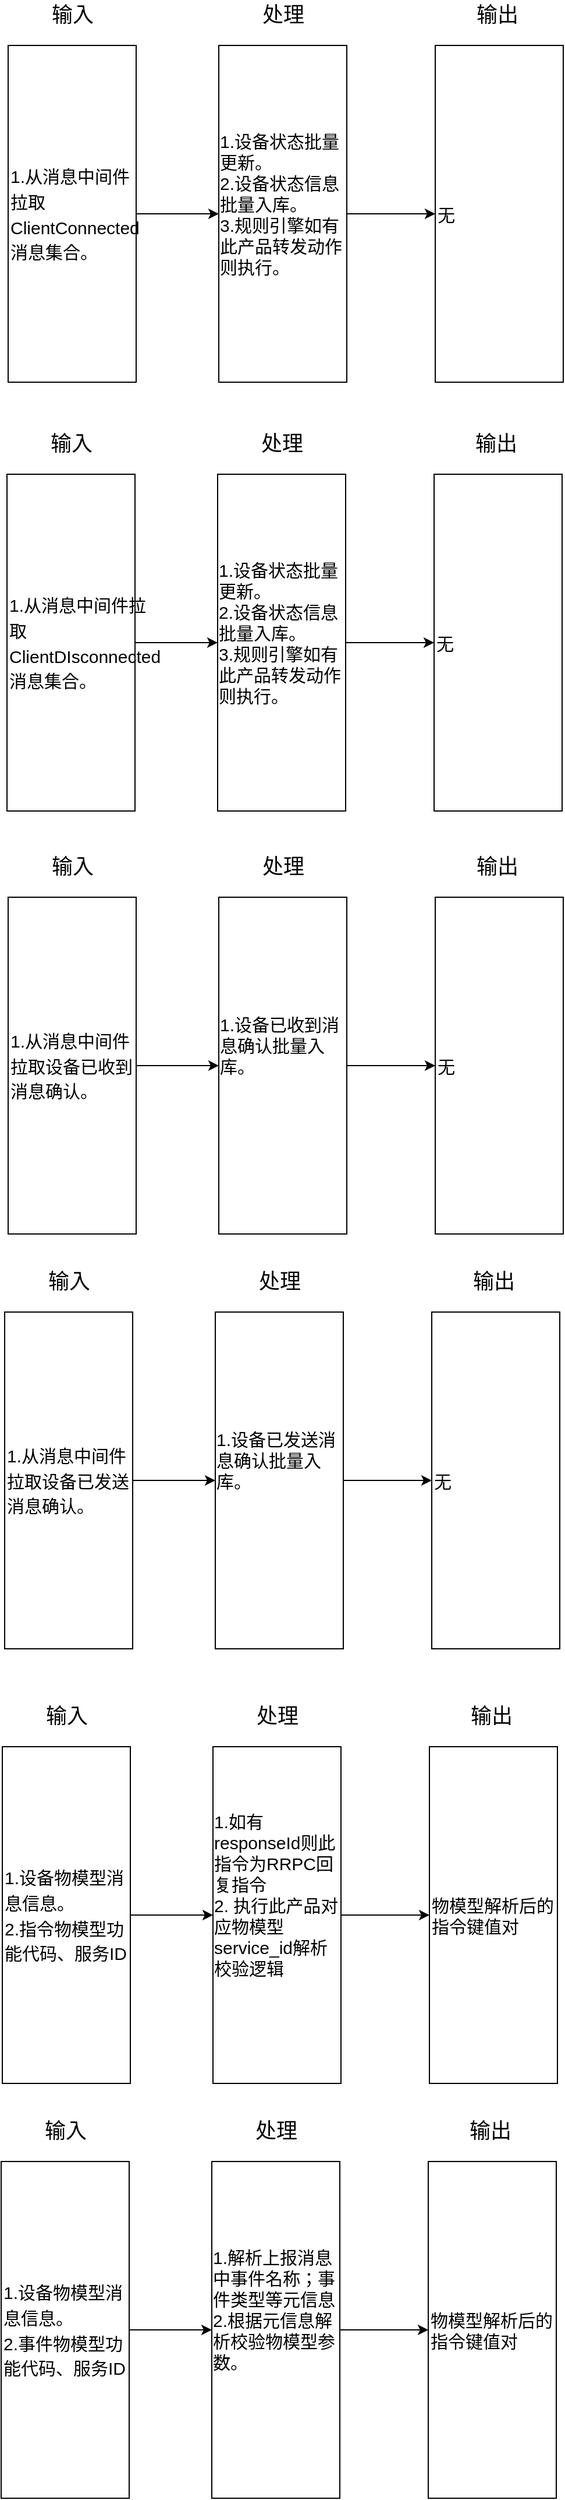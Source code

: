<mxfile version="14.2.9" type="github">
  <diagram id="gZDgRPN0TsLaI8oXCVLm" name="第 1 页">
    <mxGraphModel dx="1660" dy="-1526" grid="0" gridSize="10" guides="1" tooltips="1" connect="1" arrows="1" fold="1" page="0" pageScale="1" pageWidth="827" pageHeight="1169" math="0" shadow="0">
      <root>
        <mxCell id="0" />
        <mxCell id="1" parent="0" />
        <mxCell id="eqJBFVj15wuLKmalVs7t-1" value="" style="group" vertex="1" connectable="0" parent="1">
          <mxGeometry x="-594" y="2078" width="477" height="328" as="geometry" />
        </mxCell>
        <mxCell id="eqJBFVj15wuLKmalVs7t-2" value="" style="group" vertex="1" connectable="0" parent="eqJBFVj15wuLKmalVs7t-1">
          <mxGeometry x="367" width="110" height="328" as="geometry" />
        </mxCell>
        <mxCell id="eqJBFVj15wuLKmalVs7t-3" value="无" style="rounded=0;whiteSpace=wrap;html=1;fontSize=15;align=left;" vertex="1" parent="eqJBFVj15wuLKmalVs7t-2">
          <mxGeometry y="39" width="110" height="289" as="geometry" />
        </mxCell>
        <mxCell id="eqJBFVj15wuLKmalVs7t-4" value="输出" style="text;html=1;align=center;verticalAlign=middle;resizable=0;points=[];autosize=1;fontSize=18;" vertex="1" parent="eqJBFVj15wuLKmalVs7t-2">
          <mxGeometry x="30" width="46" height="26" as="geometry" />
        </mxCell>
        <mxCell id="eqJBFVj15wuLKmalVs7t-5" value="" style="group" vertex="1" connectable="0" parent="eqJBFVj15wuLKmalVs7t-1">
          <mxGeometry x="181" width="110" height="328" as="geometry" />
        </mxCell>
        <mxCell id="eqJBFVj15wuLKmalVs7t-6" value="&lt;div style=&quot;text-align: left&quot;&gt;1.设备状态批量更新。&lt;br&gt;2.设备状态信息批量入库。&lt;/div&gt;&lt;div style=&quot;text-align: left&quot;&gt;3.规则引擎如有此产品转发动作则执行。&lt;/div&gt;&lt;div style=&quot;text-align: left&quot;&gt;&lt;br&gt;&lt;/div&gt;" style="rounded=0;whiteSpace=wrap;html=1;fontSize=15;" vertex="1" parent="eqJBFVj15wuLKmalVs7t-5">
          <mxGeometry y="39" width="110" height="289" as="geometry" />
        </mxCell>
        <mxCell id="eqJBFVj15wuLKmalVs7t-7" value="处理" style="text;html=1;align=center;verticalAlign=middle;resizable=0;points=[];autosize=1;fontSize=18;" vertex="1" parent="eqJBFVj15wuLKmalVs7t-5">
          <mxGeometry x="32" width="46" height="26" as="geometry" />
        </mxCell>
        <mxCell id="eqJBFVj15wuLKmalVs7t-8" value="" style="group" vertex="1" connectable="0" parent="eqJBFVj15wuLKmalVs7t-1">
          <mxGeometry width="110" height="328" as="geometry" />
        </mxCell>
        <mxCell id="eqJBFVj15wuLKmalVs7t-9" value="&lt;font style=&quot;font-size: 15px&quot;&gt;1.从消息中间件拉取ClientConnected消息集合。&lt;br&gt;&lt;/font&gt;" style="rounded=0;whiteSpace=wrap;html=1;fontSize=18;align=left;" vertex="1" parent="eqJBFVj15wuLKmalVs7t-8">
          <mxGeometry y="39" width="110" height="289" as="geometry" />
        </mxCell>
        <mxCell id="eqJBFVj15wuLKmalVs7t-10" value="输入" style="text;html=1;align=center;verticalAlign=middle;resizable=0;points=[];autosize=1;fontSize=18;" vertex="1" parent="eqJBFVj15wuLKmalVs7t-8">
          <mxGeometry x="32" width="46" height="26" as="geometry" />
        </mxCell>
        <mxCell id="eqJBFVj15wuLKmalVs7t-11" value="" style="endArrow=classic;html=1;fontSize=18;exitX=1;exitY=0.5;exitDx=0;exitDy=0;" edge="1" parent="eqJBFVj15wuLKmalVs7t-1" source="eqJBFVj15wuLKmalVs7t-9" target="eqJBFVj15wuLKmalVs7t-6">
          <mxGeometry width="50" height="50" relative="1" as="geometry">
            <mxPoint x="288" y="174" as="sourcePoint" />
            <mxPoint x="338" y="124" as="targetPoint" />
          </mxGeometry>
        </mxCell>
        <mxCell id="eqJBFVj15wuLKmalVs7t-12" style="edgeStyle=orthogonalEdgeStyle;rounded=0;orthogonalLoop=1;jettySize=auto;html=1;exitX=1;exitY=0.5;exitDx=0;exitDy=0;entryX=0;entryY=0.5;entryDx=0;entryDy=0;endArrow=classic;endFill=1;fontSize=18;" edge="1" parent="eqJBFVj15wuLKmalVs7t-1" source="eqJBFVj15wuLKmalVs7t-6" target="eqJBFVj15wuLKmalVs7t-3">
          <mxGeometry relative="1" as="geometry" />
        </mxCell>
        <mxCell id="eqJBFVj15wuLKmalVs7t-13" value="" style="group" vertex="1" connectable="0" parent="1">
          <mxGeometry x="-595" y="2446" width="477" height="328" as="geometry" />
        </mxCell>
        <mxCell id="eqJBFVj15wuLKmalVs7t-14" value="" style="group" vertex="1" connectable="0" parent="eqJBFVj15wuLKmalVs7t-13">
          <mxGeometry x="367" width="110" height="328" as="geometry" />
        </mxCell>
        <mxCell id="eqJBFVj15wuLKmalVs7t-15" value="无" style="rounded=0;whiteSpace=wrap;html=1;fontSize=15;align=left;" vertex="1" parent="eqJBFVj15wuLKmalVs7t-14">
          <mxGeometry y="39" width="110" height="289" as="geometry" />
        </mxCell>
        <mxCell id="eqJBFVj15wuLKmalVs7t-16" value="输出" style="text;html=1;align=center;verticalAlign=middle;resizable=0;points=[];autosize=1;fontSize=18;" vertex="1" parent="eqJBFVj15wuLKmalVs7t-14">
          <mxGeometry x="30" width="46" height="26" as="geometry" />
        </mxCell>
        <mxCell id="eqJBFVj15wuLKmalVs7t-17" value="" style="group" vertex="1" connectable="0" parent="eqJBFVj15wuLKmalVs7t-13">
          <mxGeometry x="181" width="110" height="328" as="geometry" />
        </mxCell>
        <mxCell id="eqJBFVj15wuLKmalVs7t-18" value="&lt;div style=&quot;text-align: left&quot;&gt;1.设备状态批量更新。&lt;br&gt;2.设备状态信息批量入库。&lt;/div&gt;&lt;div style=&quot;text-align: left&quot;&gt;3.规则引擎如有此产品转发动作则执行。&lt;/div&gt;&lt;div style=&quot;text-align: left&quot;&gt;&lt;br&gt;&lt;/div&gt;" style="rounded=0;whiteSpace=wrap;html=1;fontSize=15;" vertex="1" parent="eqJBFVj15wuLKmalVs7t-17">
          <mxGeometry y="39" width="110" height="289" as="geometry" />
        </mxCell>
        <mxCell id="eqJBFVj15wuLKmalVs7t-19" value="处理" style="text;html=1;align=center;verticalAlign=middle;resizable=0;points=[];autosize=1;fontSize=18;" vertex="1" parent="eqJBFVj15wuLKmalVs7t-17">
          <mxGeometry x="32" width="46" height="26" as="geometry" />
        </mxCell>
        <mxCell id="eqJBFVj15wuLKmalVs7t-20" value="" style="group" vertex="1" connectable="0" parent="eqJBFVj15wuLKmalVs7t-13">
          <mxGeometry width="110" height="328" as="geometry" />
        </mxCell>
        <mxCell id="eqJBFVj15wuLKmalVs7t-21" value="&lt;font style=&quot;font-size: 15px&quot;&gt;1.从消息中间件拉取ClientDIsconnected消息集合。&lt;br&gt;&lt;/font&gt;" style="rounded=0;whiteSpace=wrap;html=1;fontSize=18;align=left;" vertex="1" parent="eqJBFVj15wuLKmalVs7t-20">
          <mxGeometry y="39" width="110" height="289" as="geometry" />
        </mxCell>
        <mxCell id="eqJBFVj15wuLKmalVs7t-22" value="输入" style="text;html=1;align=center;verticalAlign=middle;resizable=0;points=[];autosize=1;fontSize=18;" vertex="1" parent="eqJBFVj15wuLKmalVs7t-20">
          <mxGeometry x="32" width="46" height="26" as="geometry" />
        </mxCell>
        <mxCell id="eqJBFVj15wuLKmalVs7t-23" value="" style="endArrow=classic;html=1;fontSize=18;exitX=1;exitY=0.5;exitDx=0;exitDy=0;" edge="1" parent="eqJBFVj15wuLKmalVs7t-13" source="eqJBFVj15wuLKmalVs7t-21" target="eqJBFVj15wuLKmalVs7t-18">
          <mxGeometry width="50" height="50" relative="1" as="geometry">
            <mxPoint x="288" y="174" as="sourcePoint" />
            <mxPoint x="338" y="124" as="targetPoint" />
          </mxGeometry>
        </mxCell>
        <mxCell id="eqJBFVj15wuLKmalVs7t-24" style="edgeStyle=orthogonalEdgeStyle;rounded=0;orthogonalLoop=1;jettySize=auto;html=1;exitX=1;exitY=0.5;exitDx=0;exitDy=0;entryX=0;entryY=0.5;entryDx=0;entryDy=0;endArrow=classic;endFill=1;fontSize=18;" edge="1" parent="eqJBFVj15wuLKmalVs7t-13" source="eqJBFVj15wuLKmalVs7t-18" target="eqJBFVj15wuLKmalVs7t-15">
          <mxGeometry relative="1" as="geometry" />
        </mxCell>
        <mxCell id="eqJBFVj15wuLKmalVs7t-25" value="" style="group" vertex="1" connectable="0" parent="1">
          <mxGeometry x="-594" y="2809" width="477" height="328" as="geometry" />
        </mxCell>
        <mxCell id="eqJBFVj15wuLKmalVs7t-26" value="" style="group" vertex="1" connectable="0" parent="eqJBFVj15wuLKmalVs7t-25">
          <mxGeometry x="367" width="110" height="328" as="geometry" />
        </mxCell>
        <mxCell id="eqJBFVj15wuLKmalVs7t-27" value="无" style="rounded=0;whiteSpace=wrap;html=1;fontSize=15;align=left;" vertex="1" parent="eqJBFVj15wuLKmalVs7t-26">
          <mxGeometry y="39" width="110" height="289" as="geometry" />
        </mxCell>
        <mxCell id="eqJBFVj15wuLKmalVs7t-28" value="输出" style="text;html=1;align=center;verticalAlign=middle;resizable=0;points=[];autosize=1;fontSize=18;" vertex="1" parent="eqJBFVj15wuLKmalVs7t-26">
          <mxGeometry x="30" width="46" height="26" as="geometry" />
        </mxCell>
        <mxCell id="eqJBFVj15wuLKmalVs7t-29" value="" style="group" vertex="1" connectable="0" parent="eqJBFVj15wuLKmalVs7t-25">
          <mxGeometry x="181" width="110" height="328" as="geometry" />
        </mxCell>
        <mxCell id="eqJBFVj15wuLKmalVs7t-30" value="&lt;div style=&quot;text-align: left&quot;&gt;1.设备已收到消息确认批量入库。&lt;/div&gt;&lt;div style=&quot;text-align: left&quot;&gt;&lt;br&gt;&lt;/div&gt;&lt;div style=&quot;text-align: left&quot;&gt;&lt;br&gt;&lt;/div&gt;" style="rounded=0;whiteSpace=wrap;html=1;fontSize=15;" vertex="1" parent="eqJBFVj15wuLKmalVs7t-29">
          <mxGeometry y="39" width="110" height="289" as="geometry" />
        </mxCell>
        <mxCell id="eqJBFVj15wuLKmalVs7t-31" value="处理" style="text;html=1;align=center;verticalAlign=middle;resizable=0;points=[];autosize=1;fontSize=18;" vertex="1" parent="eqJBFVj15wuLKmalVs7t-29">
          <mxGeometry x="32" width="46" height="26" as="geometry" />
        </mxCell>
        <mxCell id="eqJBFVj15wuLKmalVs7t-32" value="" style="group" vertex="1" connectable="0" parent="eqJBFVj15wuLKmalVs7t-25">
          <mxGeometry width="110" height="328" as="geometry" />
        </mxCell>
        <mxCell id="eqJBFVj15wuLKmalVs7t-33" value="&lt;font style=&quot;font-size: 15px&quot;&gt;1.从消息中间件拉取设备已收到消息确认。&lt;br&gt;&lt;/font&gt;" style="rounded=0;whiteSpace=wrap;html=1;fontSize=18;align=left;" vertex="1" parent="eqJBFVj15wuLKmalVs7t-32">
          <mxGeometry y="39" width="110" height="289" as="geometry" />
        </mxCell>
        <mxCell id="eqJBFVj15wuLKmalVs7t-34" value="输入" style="text;html=1;align=center;verticalAlign=middle;resizable=0;points=[];autosize=1;fontSize=18;" vertex="1" parent="eqJBFVj15wuLKmalVs7t-32">
          <mxGeometry x="32" width="46" height="26" as="geometry" />
        </mxCell>
        <mxCell id="eqJBFVj15wuLKmalVs7t-35" value="" style="endArrow=classic;html=1;fontSize=18;exitX=1;exitY=0.5;exitDx=0;exitDy=0;" edge="1" parent="eqJBFVj15wuLKmalVs7t-25" source="eqJBFVj15wuLKmalVs7t-33" target="eqJBFVj15wuLKmalVs7t-30">
          <mxGeometry width="50" height="50" relative="1" as="geometry">
            <mxPoint x="288" y="174" as="sourcePoint" />
            <mxPoint x="338" y="124" as="targetPoint" />
          </mxGeometry>
        </mxCell>
        <mxCell id="eqJBFVj15wuLKmalVs7t-36" style="edgeStyle=orthogonalEdgeStyle;rounded=0;orthogonalLoop=1;jettySize=auto;html=1;exitX=1;exitY=0.5;exitDx=0;exitDy=0;entryX=0;entryY=0.5;entryDx=0;entryDy=0;endArrow=classic;endFill=1;fontSize=18;" edge="1" parent="eqJBFVj15wuLKmalVs7t-25" source="eqJBFVj15wuLKmalVs7t-30" target="eqJBFVj15wuLKmalVs7t-27">
          <mxGeometry relative="1" as="geometry" />
        </mxCell>
        <mxCell id="eqJBFVj15wuLKmalVs7t-37" value="" style="group" vertex="1" connectable="0" parent="1">
          <mxGeometry x="-597" y="3165" width="477" height="328" as="geometry" />
        </mxCell>
        <mxCell id="eqJBFVj15wuLKmalVs7t-38" value="" style="group" vertex="1" connectable="0" parent="eqJBFVj15wuLKmalVs7t-37">
          <mxGeometry x="367" width="110" height="328" as="geometry" />
        </mxCell>
        <mxCell id="eqJBFVj15wuLKmalVs7t-39" value="无" style="rounded=0;whiteSpace=wrap;html=1;fontSize=15;align=left;" vertex="1" parent="eqJBFVj15wuLKmalVs7t-38">
          <mxGeometry y="39" width="110" height="289" as="geometry" />
        </mxCell>
        <mxCell id="eqJBFVj15wuLKmalVs7t-40" value="输出" style="text;html=1;align=center;verticalAlign=middle;resizable=0;points=[];autosize=1;fontSize=18;" vertex="1" parent="eqJBFVj15wuLKmalVs7t-38">
          <mxGeometry x="30" width="46" height="26" as="geometry" />
        </mxCell>
        <mxCell id="eqJBFVj15wuLKmalVs7t-41" value="" style="group" vertex="1" connectable="0" parent="eqJBFVj15wuLKmalVs7t-37">
          <mxGeometry x="181" width="110" height="328" as="geometry" />
        </mxCell>
        <mxCell id="eqJBFVj15wuLKmalVs7t-42" value="&lt;div style=&quot;text-align: left&quot;&gt;1.设备已发送消息确认批量入库。&lt;/div&gt;&lt;div style=&quot;text-align: left&quot;&gt;&lt;br&gt;&lt;/div&gt;&lt;div style=&quot;text-align: left&quot;&gt;&lt;br&gt;&lt;/div&gt;" style="rounded=0;whiteSpace=wrap;html=1;fontSize=15;" vertex="1" parent="eqJBFVj15wuLKmalVs7t-41">
          <mxGeometry y="39" width="110" height="289" as="geometry" />
        </mxCell>
        <mxCell id="eqJBFVj15wuLKmalVs7t-43" value="处理" style="text;html=1;align=center;verticalAlign=middle;resizable=0;points=[];autosize=1;fontSize=18;" vertex="1" parent="eqJBFVj15wuLKmalVs7t-41">
          <mxGeometry x="32" width="46" height="26" as="geometry" />
        </mxCell>
        <mxCell id="eqJBFVj15wuLKmalVs7t-44" value="" style="group" vertex="1" connectable="0" parent="eqJBFVj15wuLKmalVs7t-37">
          <mxGeometry width="110" height="328" as="geometry" />
        </mxCell>
        <mxCell id="eqJBFVj15wuLKmalVs7t-45" value="&lt;font style=&quot;font-size: 15px&quot;&gt;1.从消息中间件拉取设备已发送消息确认。&lt;br&gt;&lt;/font&gt;" style="rounded=0;whiteSpace=wrap;html=1;fontSize=18;align=left;" vertex="1" parent="eqJBFVj15wuLKmalVs7t-44">
          <mxGeometry y="39" width="110" height="289" as="geometry" />
        </mxCell>
        <mxCell id="eqJBFVj15wuLKmalVs7t-46" value="输入" style="text;html=1;align=center;verticalAlign=middle;resizable=0;points=[];autosize=1;fontSize=18;" vertex="1" parent="eqJBFVj15wuLKmalVs7t-44">
          <mxGeometry x="32" width="46" height="26" as="geometry" />
        </mxCell>
        <mxCell id="eqJBFVj15wuLKmalVs7t-47" value="" style="endArrow=classic;html=1;fontSize=18;exitX=1;exitY=0.5;exitDx=0;exitDy=0;" edge="1" parent="eqJBFVj15wuLKmalVs7t-37" source="eqJBFVj15wuLKmalVs7t-45" target="eqJBFVj15wuLKmalVs7t-42">
          <mxGeometry width="50" height="50" relative="1" as="geometry">
            <mxPoint x="288" y="174" as="sourcePoint" />
            <mxPoint x="338" y="124" as="targetPoint" />
          </mxGeometry>
        </mxCell>
        <mxCell id="eqJBFVj15wuLKmalVs7t-48" style="edgeStyle=orthogonalEdgeStyle;rounded=0;orthogonalLoop=1;jettySize=auto;html=1;exitX=1;exitY=0.5;exitDx=0;exitDy=0;entryX=0;entryY=0.5;entryDx=0;entryDy=0;endArrow=classic;endFill=1;fontSize=18;" edge="1" parent="eqJBFVj15wuLKmalVs7t-37" source="eqJBFVj15wuLKmalVs7t-42" target="eqJBFVj15wuLKmalVs7t-39">
          <mxGeometry relative="1" as="geometry" />
        </mxCell>
        <mxCell id="eqJBFVj15wuLKmalVs7t-49" value="" style="group" vertex="1" connectable="0" parent="1">
          <mxGeometry x="-599" y="3538" width="477" height="328" as="geometry" />
        </mxCell>
        <mxCell id="eqJBFVj15wuLKmalVs7t-50" value="" style="group" vertex="1" connectable="0" parent="eqJBFVj15wuLKmalVs7t-49">
          <mxGeometry x="367" width="110" height="328" as="geometry" />
        </mxCell>
        <mxCell id="eqJBFVj15wuLKmalVs7t-51" value="物模型解析后的指令键值对" style="rounded=0;whiteSpace=wrap;html=1;fontSize=15;align=left;" vertex="1" parent="eqJBFVj15wuLKmalVs7t-50">
          <mxGeometry y="39" width="110" height="289" as="geometry" />
        </mxCell>
        <mxCell id="eqJBFVj15wuLKmalVs7t-52" value="输出" style="text;html=1;align=center;verticalAlign=middle;resizable=0;points=[];autosize=1;fontSize=18;" vertex="1" parent="eqJBFVj15wuLKmalVs7t-50">
          <mxGeometry x="30" width="46" height="26" as="geometry" />
        </mxCell>
        <mxCell id="eqJBFVj15wuLKmalVs7t-53" value="" style="group" vertex="1" connectable="0" parent="eqJBFVj15wuLKmalVs7t-49">
          <mxGeometry x="181" width="110" height="328" as="geometry" />
        </mxCell>
        <mxCell id="eqJBFVj15wuLKmalVs7t-54" value="&lt;div style=&quot;text-align: left&quot;&gt;1.如有responseId则此指令为RRPC回复指令&lt;/div&gt;&lt;div style=&quot;text-align: left&quot;&gt;2. 执行此产品对应物模型service_id解析校验逻辑&lt;/div&gt;&lt;div style=&quot;text-align: left&quot;&gt;&lt;br&gt;&lt;/div&gt;&lt;div style=&quot;text-align: left&quot;&gt;&lt;br&gt;&lt;/div&gt;" style="rounded=0;whiteSpace=wrap;html=1;fontSize=15;" vertex="1" parent="eqJBFVj15wuLKmalVs7t-53">
          <mxGeometry y="39" width="110" height="289" as="geometry" />
        </mxCell>
        <mxCell id="eqJBFVj15wuLKmalVs7t-55" value="处理" style="text;html=1;align=center;verticalAlign=middle;resizable=0;points=[];autosize=1;fontSize=18;" vertex="1" parent="eqJBFVj15wuLKmalVs7t-53">
          <mxGeometry x="32" width="46" height="26" as="geometry" />
        </mxCell>
        <mxCell id="eqJBFVj15wuLKmalVs7t-56" value="" style="group" vertex="1" connectable="0" parent="eqJBFVj15wuLKmalVs7t-49">
          <mxGeometry width="110" height="328" as="geometry" />
        </mxCell>
        <mxCell id="eqJBFVj15wuLKmalVs7t-57" value="&lt;font style=&quot;font-size: 15px&quot;&gt;1.设备物模型消息信息。&lt;br&gt;2.指令物模型功能代码、服务ID&lt;br&gt;&lt;/font&gt;" style="rounded=0;whiteSpace=wrap;html=1;fontSize=18;align=left;" vertex="1" parent="eqJBFVj15wuLKmalVs7t-56">
          <mxGeometry y="39" width="110" height="289" as="geometry" />
        </mxCell>
        <mxCell id="eqJBFVj15wuLKmalVs7t-58" value="输入" style="text;html=1;align=center;verticalAlign=middle;resizable=0;points=[];autosize=1;fontSize=18;" vertex="1" parent="eqJBFVj15wuLKmalVs7t-56">
          <mxGeometry x="32" width="46" height="26" as="geometry" />
        </mxCell>
        <mxCell id="eqJBFVj15wuLKmalVs7t-59" value="" style="endArrow=classic;html=1;fontSize=18;exitX=1;exitY=0.5;exitDx=0;exitDy=0;" edge="1" parent="eqJBFVj15wuLKmalVs7t-49" source="eqJBFVj15wuLKmalVs7t-57" target="eqJBFVj15wuLKmalVs7t-54">
          <mxGeometry width="50" height="50" relative="1" as="geometry">
            <mxPoint x="288" y="174" as="sourcePoint" />
            <mxPoint x="338" y="124" as="targetPoint" />
          </mxGeometry>
        </mxCell>
        <mxCell id="eqJBFVj15wuLKmalVs7t-60" style="edgeStyle=orthogonalEdgeStyle;rounded=0;orthogonalLoop=1;jettySize=auto;html=1;exitX=1;exitY=0.5;exitDx=0;exitDy=0;entryX=0;entryY=0.5;entryDx=0;entryDy=0;endArrow=classic;endFill=1;fontSize=18;" edge="1" parent="eqJBFVj15wuLKmalVs7t-49" source="eqJBFVj15wuLKmalVs7t-54" target="eqJBFVj15wuLKmalVs7t-51">
          <mxGeometry relative="1" as="geometry" />
        </mxCell>
        <mxCell id="eqJBFVj15wuLKmalVs7t-61" value="" style="group" vertex="1" connectable="0" parent="1">
          <mxGeometry x="-600" y="3894" width="477" height="328" as="geometry" />
        </mxCell>
        <mxCell id="eqJBFVj15wuLKmalVs7t-62" value="" style="group" vertex="1" connectable="0" parent="eqJBFVj15wuLKmalVs7t-61">
          <mxGeometry x="367" width="110" height="328" as="geometry" />
        </mxCell>
        <mxCell id="eqJBFVj15wuLKmalVs7t-63" value="物模型解析后的指令键值对" style="rounded=0;whiteSpace=wrap;html=1;fontSize=15;align=left;" vertex="1" parent="eqJBFVj15wuLKmalVs7t-62">
          <mxGeometry y="39" width="110" height="289" as="geometry" />
        </mxCell>
        <mxCell id="eqJBFVj15wuLKmalVs7t-64" value="输出" style="text;html=1;align=center;verticalAlign=middle;resizable=0;points=[];autosize=1;fontSize=18;" vertex="1" parent="eqJBFVj15wuLKmalVs7t-62">
          <mxGeometry x="30" width="46" height="26" as="geometry" />
        </mxCell>
        <mxCell id="eqJBFVj15wuLKmalVs7t-65" value="" style="group" vertex="1" connectable="0" parent="eqJBFVj15wuLKmalVs7t-61">
          <mxGeometry x="181" width="110" height="328" as="geometry" />
        </mxCell>
        <mxCell id="eqJBFVj15wuLKmalVs7t-66" value="&lt;div style=&quot;text-align: left&quot;&gt;1.解析上报消息中事件名称；事件类型等元信息&lt;/div&gt;&lt;div style=&quot;text-align: left&quot;&gt;2.根据元信息解析校验物模型参数。&lt;/div&gt;&lt;div style=&quot;text-align: left&quot;&gt;&lt;br&gt;&lt;/div&gt;&lt;div style=&quot;text-align: left&quot;&gt;&lt;br&gt;&lt;/div&gt;" style="rounded=0;whiteSpace=wrap;html=1;fontSize=15;" vertex="1" parent="eqJBFVj15wuLKmalVs7t-65">
          <mxGeometry y="39" width="110" height="289" as="geometry" />
        </mxCell>
        <mxCell id="eqJBFVj15wuLKmalVs7t-67" value="处理" style="text;html=1;align=center;verticalAlign=middle;resizable=0;points=[];autosize=1;fontSize=18;" vertex="1" parent="eqJBFVj15wuLKmalVs7t-65">
          <mxGeometry x="32" width="46" height="26" as="geometry" />
        </mxCell>
        <mxCell id="eqJBFVj15wuLKmalVs7t-68" value="" style="group" vertex="1" connectable="0" parent="eqJBFVj15wuLKmalVs7t-61">
          <mxGeometry width="110" height="328" as="geometry" />
        </mxCell>
        <mxCell id="eqJBFVj15wuLKmalVs7t-69" value="&lt;font style=&quot;font-size: 15px&quot;&gt;1.设备物模型消息信息。&lt;br&gt;2.事件物模型功能代码、服务ID&lt;br&gt;&lt;/font&gt;" style="rounded=0;whiteSpace=wrap;html=1;fontSize=18;align=left;" vertex="1" parent="eqJBFVj15wuLKmalVs7t-68">
          <mxGeometry y="39" width="110" height="289" as="geometry" />
        </mxCell>
        <mxCell id="eqJBFVj15wuLKmalVs7t-70" value="输入" style="text;html=1;align=center;verticalAlign=middle;resizable=0;points=[];autosize=1;fontSize=18;" vertex="1" parent="eqJBFVj15wuLKmalVs7t-68">
          <mxGeometry x="32" width="46" height="26" as="geometry" />
        </mxCell>
        <mxCell id="eqJBFVj15wuLKmalVs7t-71" value="" style="endArrow=classic;html=1;fontSize=18;exitX=1;exitY=0.5;exitDx=0;exitDy=0;" edge="1" parent="eqJBFVj15wuLKmalVs7t-61" source="eqJBFVj15wuLKmalVs7t-69" target="eqJBFVj15wuLKmalVs7t-66">
          <mxGeometry width="50" height="50" relative="1" as="geometry">
            <mxPoint x="288" y="174" as="sourcePoint" />
            <mxPoint x="338" y="124" as="targetPoint" />
          </mxGeometry>
        </mxCell>
        <mxCell id="eqJBFVj15wuLKmalVs7t-72" style="edgeStyle=orthogonalEdgeStyle;rounded=0;orthogonalLoop=1;jettySize=auto;html=1;exitX=1;exitY=0.5;exitDx=0;exitDy=0;entryX=0;entryY=0.5;entryDx=0;entryDy=0;endArrow=classic;endFill=1;fontSize=18;" edge="1" parent="eqJBFVj15wuLKmalVs7t-61" source="eqJBFVj15wuLKmalVs7t-66" target="eqJBFVj15wuLKmalVs7t-63">
          <mxGeometry relative="1" as="geometry" />
        </mxCell>
      </root>
    </mxGraphModel>
  </diagram>
</mxfile>
